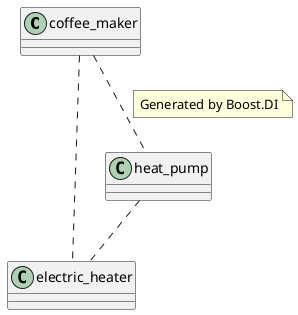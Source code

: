 @startuml uml_dumper.png
"coffee_maker" .. "electric_heater"
"coffee_maker" .. "heat_pump"
note right on link: Generated by Boost.DI
"heat_pump" .. "electric_heater"
@enduml

